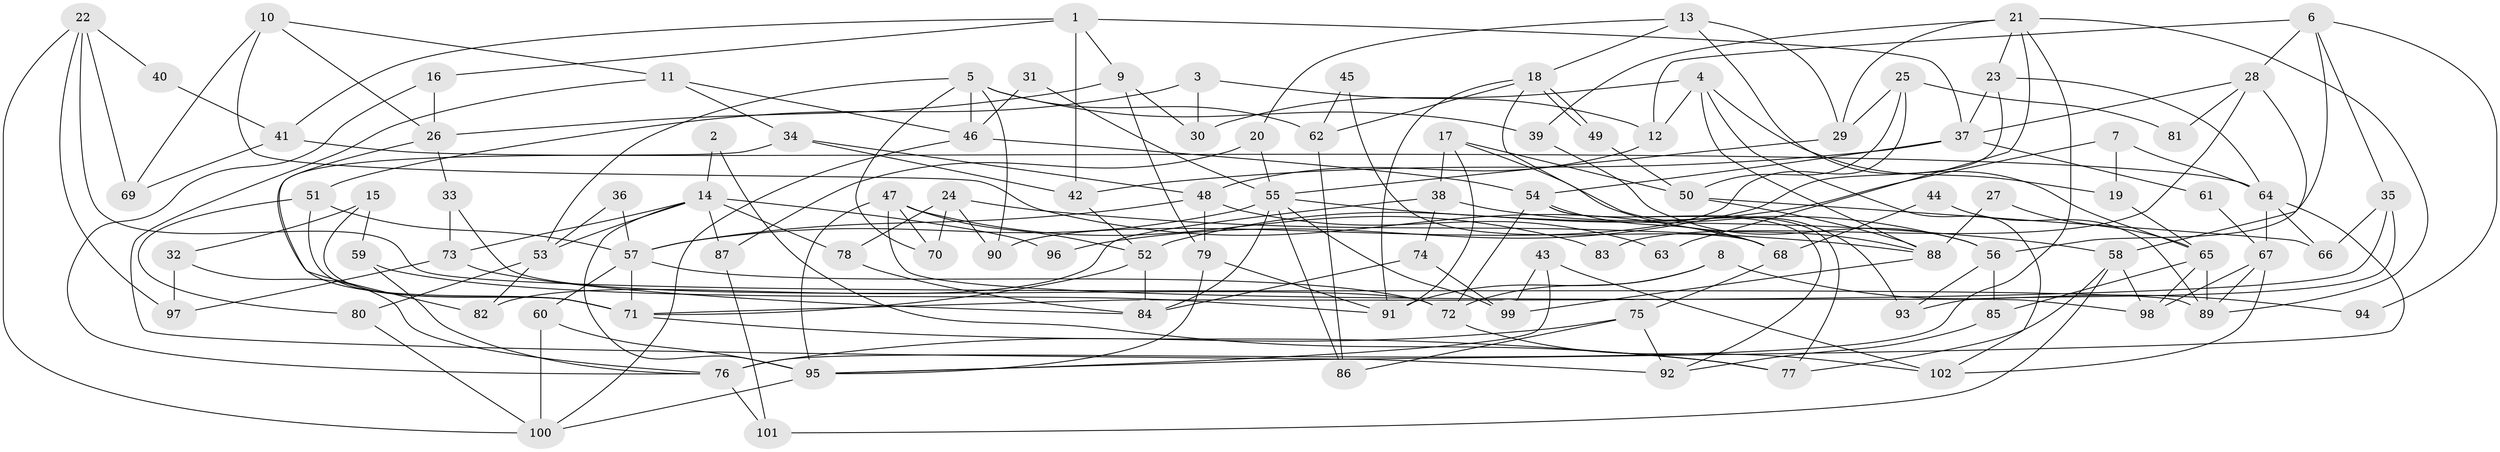 // coarse degree distribution, {5: 0.3442622950819672, 6: 0.18032786885245902, 4: 0.13114754098360656, 3: 0.04918032786885246, 7: 0.13114754098360656, 2: 0.09836065573770492, 8: 0.06557377049180328}
// Generated by graph-tools (version 1.1) at 2025/37/03/04/25 23:37:06]
// undirected, 102 vertices, 204 edges
graph export_dot {
  node [color=gray90,style=filled];
  1;
  2;
  3;
  4;
  5;
  6;
  7;
  8;
  9;
  10;
  11;
  12;
  13;
  14;
  15;
  16;
  17;
  18;
  19;
  20;
  21;
  22;
  23;
  24;
  25;
  26;
  27;
  28;
  29;
  30;
  31;
  32;
  33;
  34;
  35;
  36;
  37;
  38;
  39;
  40;
  41;
  42;
  43;
  44;
  45;
  46;
  47;
  48;
  49;
  50;
  51;
  52;
  53;
  54;
  55;
  56;
  57;
  58;
  59;
  60;
  61;
  62;
  63;
  64;
  65;
  66;
  67;
  68;
  69;
  70;
  71;
  72;
  73;
  74;
  75;
  76;
  77;
  78;
  79;
  80;
  81;
  82;
  83;
  84;
  85;
  86;
  87;
  88;
  89;
  90;
  91;
  92;
  93;
  94;
  95;
  96;
  97;
  98;
  99;
  100;
  101;
  102;
  1 -- 42;
  1 -- 9;
  1 -- 16;
  1 -- 37;
  1 -- 41;
  2 -- 14;
  2 -- 77;
  3 -- 12;
  3 -- 51;
  3 -- 30;
  4 -- 30;
  4 -- 102;
  4 -- 12;
  4 -- 19;
  4 -- 88;
  5 -- 53;
  5 -- 39;
  5 -- 46;
  5 -- 62;
  5 -- 70;
  5 -- 90;
  6 -- 28;
  6 -- 12;
  6 -- 35;
  6 -- 56;
  6 -- 94;
  7 -- 64;
  7 -- 19;
  7 -- 52;
  8 -- 72;
  8 -- 91;
  8 -- 94;
  9 -- 26;
  9 -- 79;
  9 -- 30;
  10 -- 26;
  10 -- 11;
  10 -- 68;
  10 -- 69;
  11 -- 46;
  11 -- 92;
  11 -- 34;
  12 -- 48;
  13 -- 18;
  13 -- 29;
  13 -- 20;
  13 -- 65;
  14 -- 73;
  14 -- 95;
  14 -- 53;
  14 -- 78;
  14 -- 87;
  14 -- 96;
  15 -- 71;
  15 -- 32;
  15 -- 59;
  16 -- 76;
  16 -- 26;
  17 -- 88;
  17 -- 50;
  17 -- 38;
  17 -- 91;
  18 -- 49;
  18 -- 49;
  18 -- 62;
  18 -- 91;
  18 -- 93;
  19 -- 65;
  20 -- 55;
  20 -- 87;
  21 -- 23;
  21 -- 29;
  21 -- 39;
  21 -- 63;
  21 -- 76;
  21 -- 89;
  22 -- 100;
  22 -- 69;
  22 -- 40;
  22 -- 89;
  22 -- 97;
  23 -- 37;
  23 -- 64;
  23 -- 96;
  24 -- 70;
  24 -- 78;
  24 -- 88;
  24 -- 90;
  25 -- 90;
  25 -- 50;
  25 -- 29;
  25 -- 81;
  26 -- 71;
  26 -- 33;
  27 -- 88;
  27 -- 65;
  28 -- 58;
  28 -- 37;
  28 -- 81;
  28 -- 83;
  29 -- 55;
  31 -- 46;
  31 -- 55;
  32 -- 97;
  32 -- 76;
  33 -- 72;
  33 -- 73;
  34 -- 42;
  34 -- 48;
  34 -- 82;
  35 -- 71;
  35 -- 66;
  35 -- 93;
  36 -- 57;
  36 -- 53;
  37 -- 54;
  37 -- 42;
  37 -- 61;
  38 -- 56;
  38 -- 74;
  38 -- 82;
  39 -- 56;
  40 -- 41;
  41 -- 64;
  41 -- 69;
  42 -- 52;
  43 -- 102;
  43 -- 99;
  43 -- 95;
  44 -- 68;
  44 -- 89;
  45 -- 68;
  45 -- 62;
  46 -- 54;
  46 -- 100;
  47 -- 98;
  47 -- 95;
  47 -- 52;
  47 -- 70;
  47 -- 83;
  48 -- 79;
  48 -- 57;
  48 -- 63;
  49 -- 50;
  50 -- 66;
  50 -- 88;
  51 -- 80;
  51 -- 57;
  51 -- 71;
  52 -- 71;
  52 -- 84;
  53 -- 82;
  53 -- 80;
  54 -- 92;
  54 -- 77;
  54 -- 68;
  54 -- 72;
  55 -- 84;
  55 -- 57;
  55 -- 58;
  55 -- 86;
  55 -- 99;
  56 -- 93;
  56 -- 85;
  57 -- 71;
  57 -- 60;
  57 -- 72;
  58 -- 101;
  58 -- 77;
  58 -- 98;
  59 -- 91;
  59 -- 76;
  60 -- 100;
  60 -- 95;
  61 -- 67;
  62 -- 86;
  64 -- 67;
  64 -- 95;
  64 -- 66;
  65 -- 89;
  65 -- 85;
  65 -- 98;
  67 -- 98;
  67 -- 89;
  67 -- 102;
  68 -- 75;
  71 -- 77;
  72 -- 102;
  73 -- 84;
  73 -- 97;
  74 -- 99;
  74 -- 84;
  75 -- 76;
  75 -- 86;
  75 -- 92;
  76 -- 101;
  78 -- 84;
  79 -- 95;
  79 -- 91;
  80 -- 100;
  85 -- 92;
  87 -- 101;
  88 -- 99;
  95 -- 100;
}
